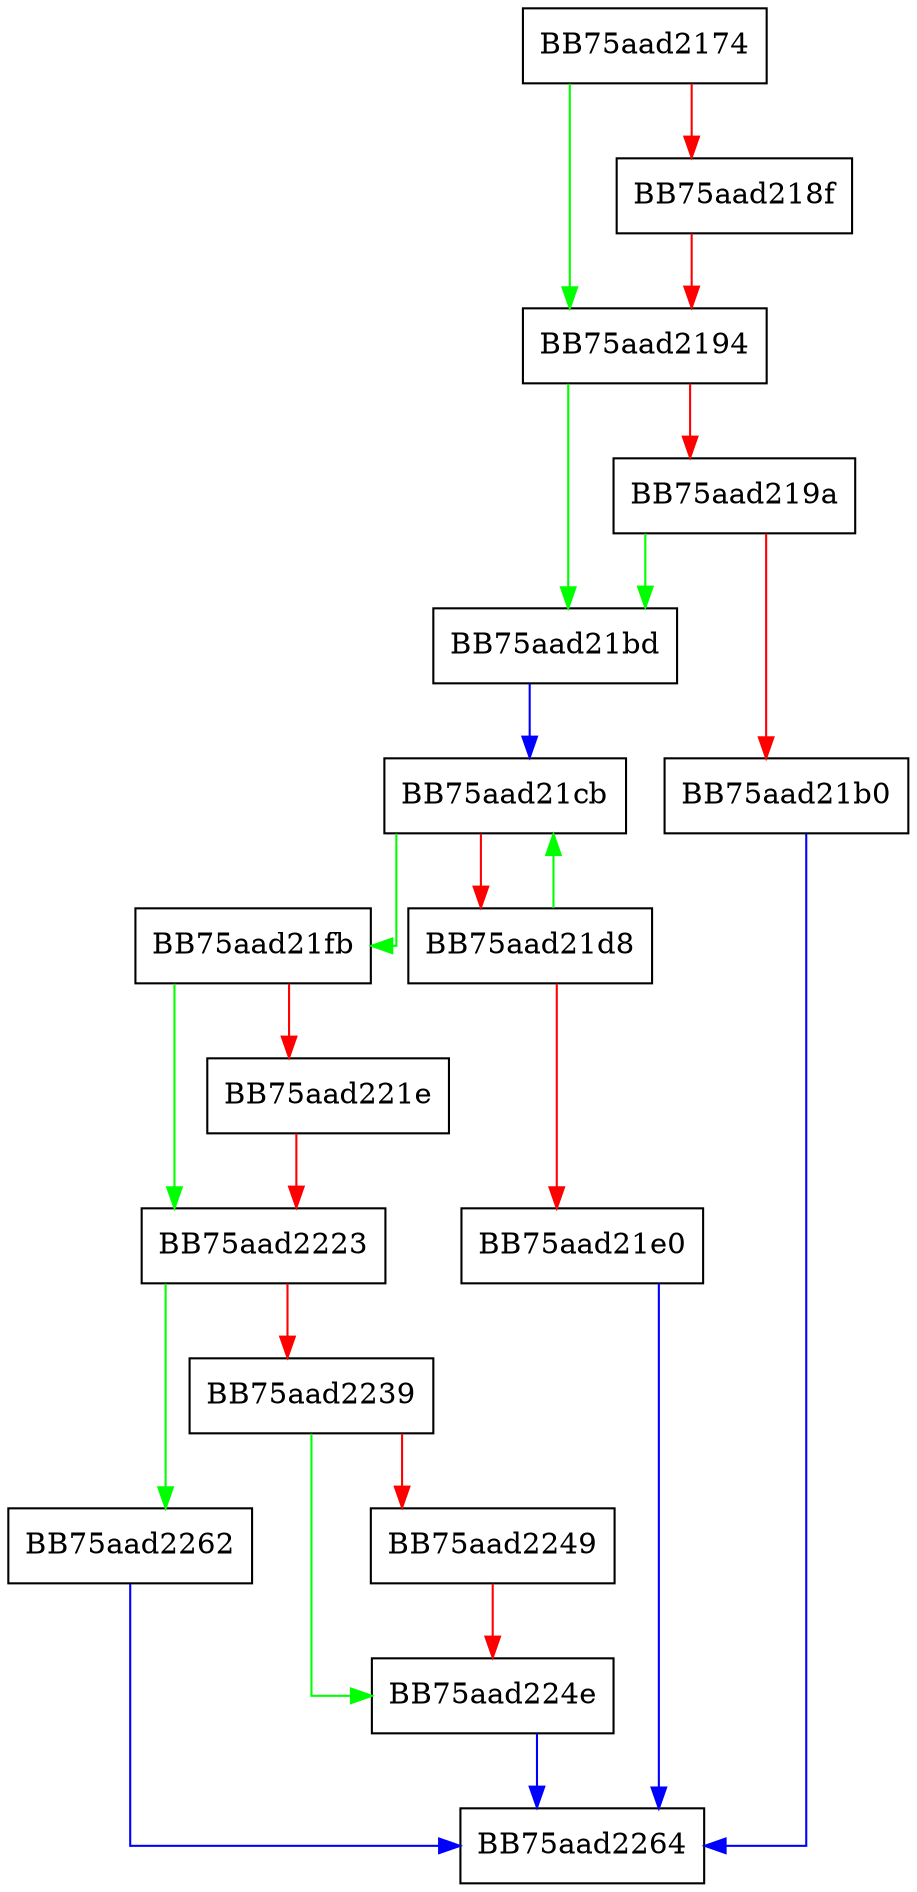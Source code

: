 digraph AllocUnitsRare {
  node [shape="box"];
  graph [splines=ortho];
  BB75aad2174 -> BB75aad2194 [color="green"];
  BB75aad2174 -> BB75aad218f [color="red"];
  BB75aad218f -> BB75aad2194 [color="red"];
  BB75aad2194 -> BB75aad21bd [color="green"];
  BB75aad2194 -> BB75aad219a [color="red"];
  BB75aad219a -> BB75aad21bd [color="green"];
  BB75aad219a -> BB75aad21b0 [color="red"];
  BB75aad21b0 -> BB75aad2264 [color="blue"];
  BB75aad21bd -> BB75aad21cb [color="blue"];
  BB75aad21cb -> BB75aad21fb [color="green"];
  BB75aad21cb -> BB75aad21d8 [color="red"];
  BB75aad21d8 -> BB75aad21cb [color="green"];
  BB75aad21d8 -> BB75aad21e0 [color="red"];
  BB75aad21e0 -> BB75aad2264 [color="blue"];
  BB75aad21fb -> BB75aad2223 [color="green"];
  BB75aad21fb -> BB75aad221e [color="red"];
  BB75aad221e -> BB75aad2223 [color="red"];
  BB75aad2223 -> BB75aad2262 [color="green"];
  BB75aad2223 -> BB75aad2239 [color="red"];
  BB75aad2239 -> BB75aad224e [color="green"];
  BB75aad2239 -> BB75aad2249 [color="red"];
  BB75aad2249 -> BB75aad224e [color="red"];
  BB75aad224e -> BB75aad2264 [color="blue"];
  BB75aad2262 -> BB75aad2264 [color="blue"];
}